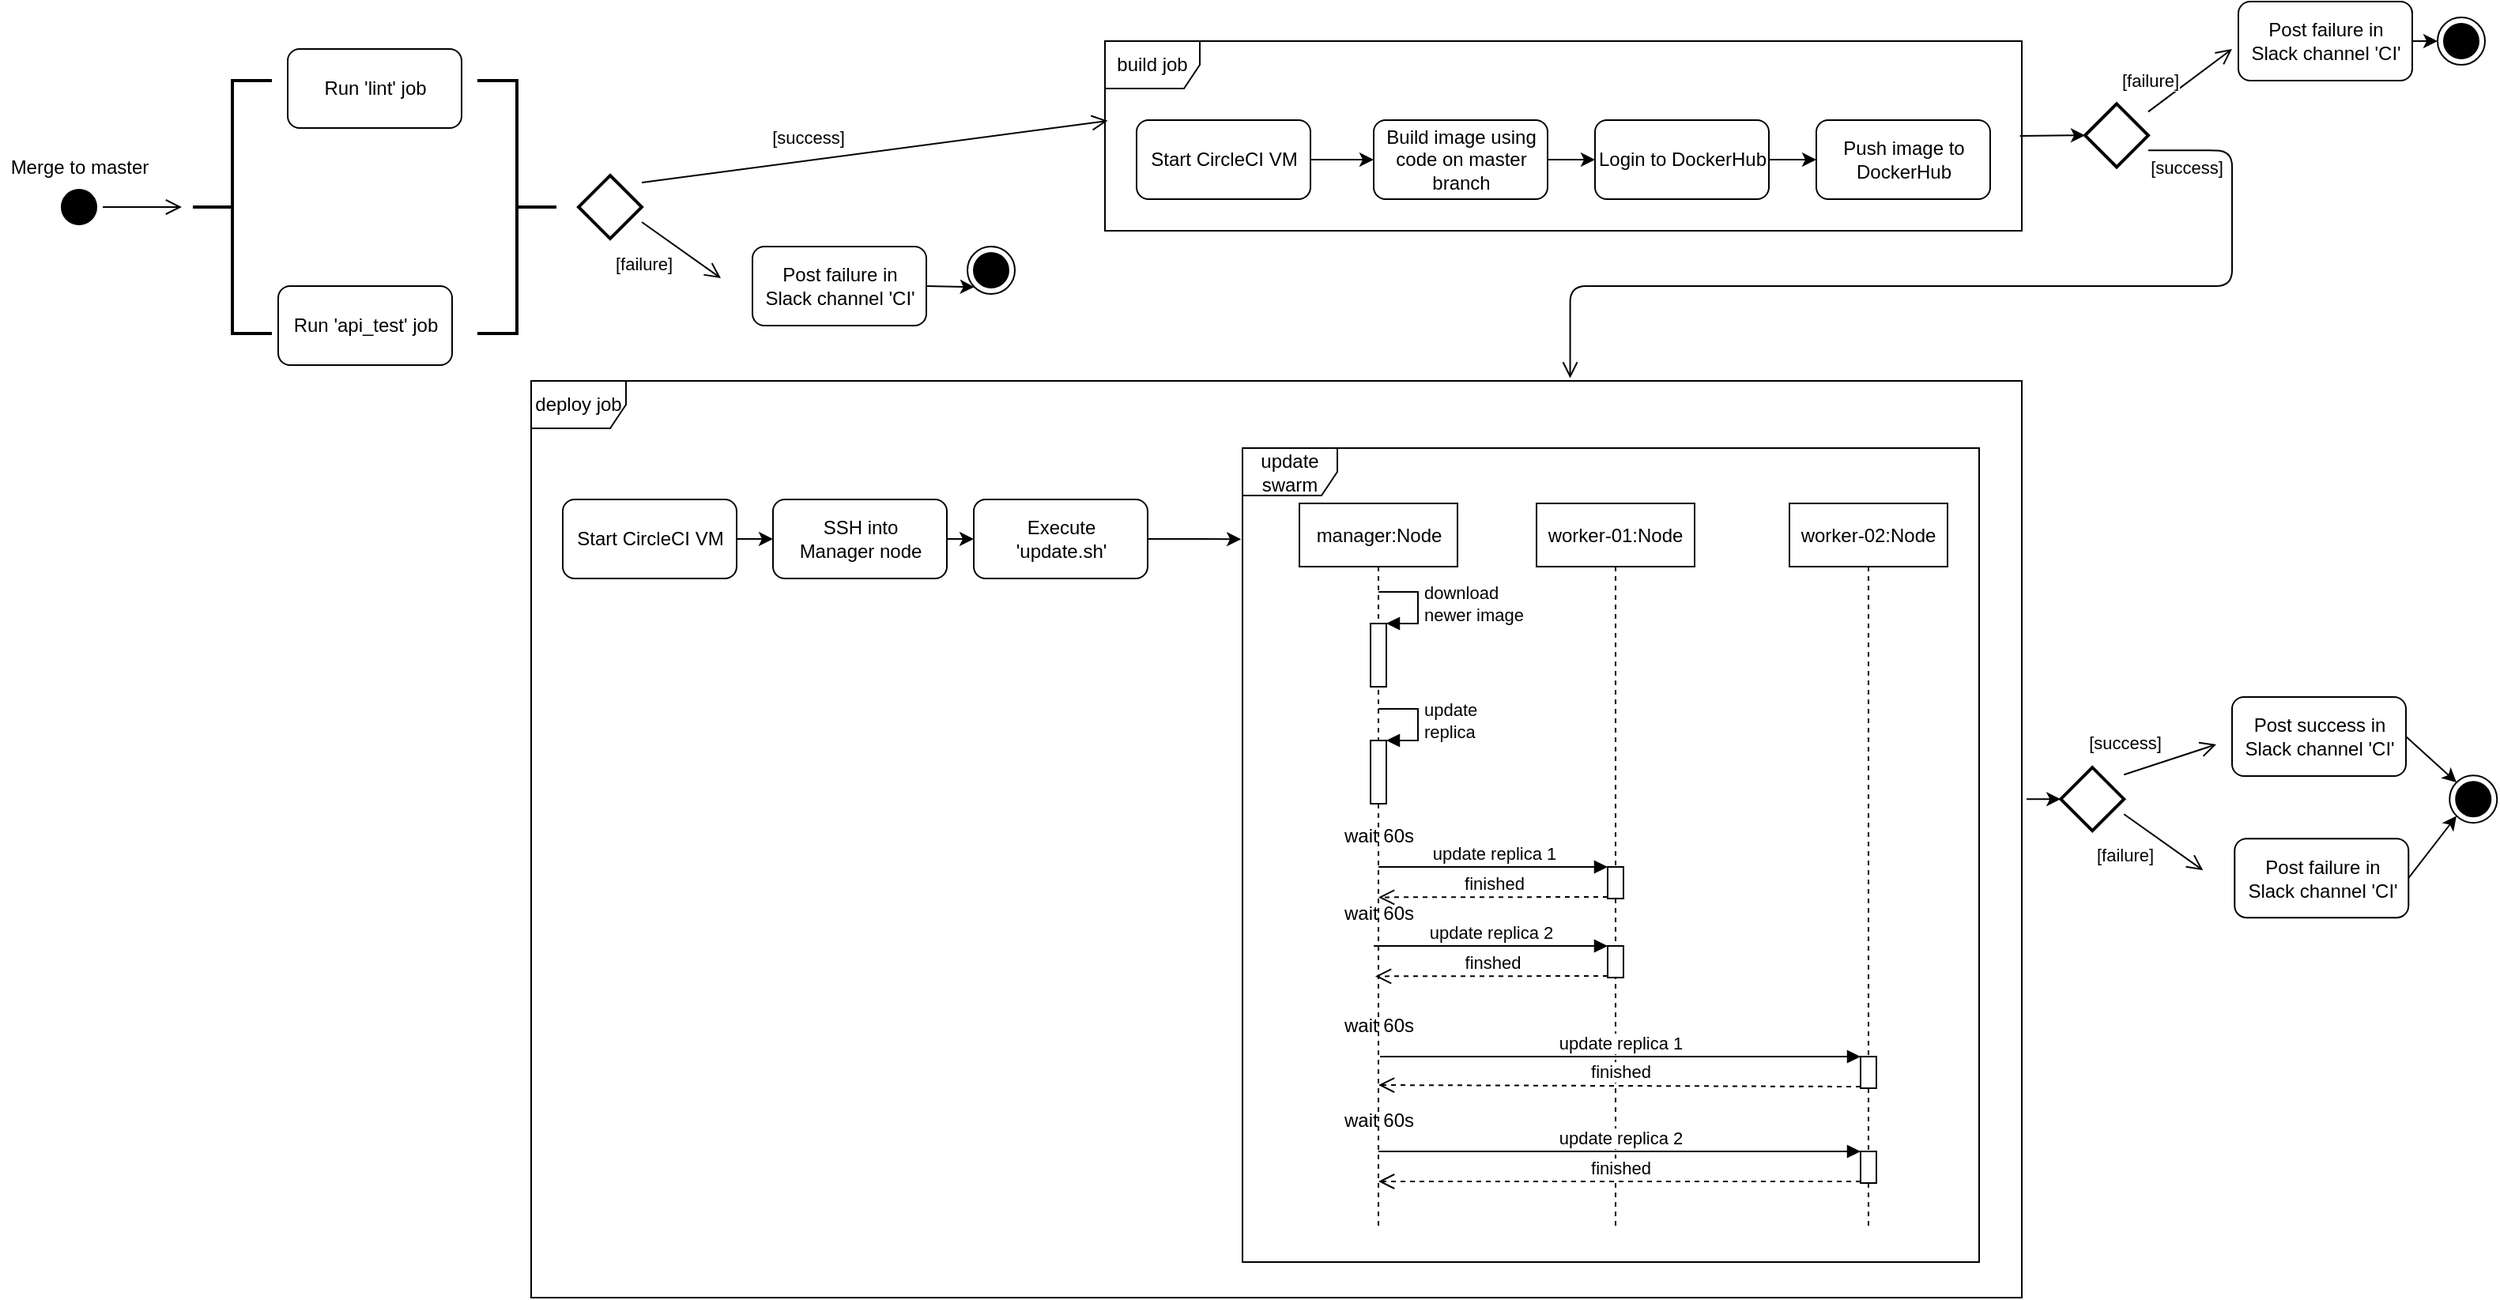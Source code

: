 <mxfile version="13.0.7" type="device" pages="2"><diagram id="B3cTvTOq9Dm_OTETmt68" name="Page-1"><mxGraphModel dx="1186" dy="692" grid="1" gridSize="10" guides="1" tooltips="1" connect="1" arrows="1" fold="1" page="1" pageScale="1" pageWidth="827" pageHeight="1169" math="0" shadow="0"><root><mxCell id="0"/><mxCell id="1" parent="0"/><mxCell id="4kdMccMzOKj1niFiQXbD-1" value="" style="ellipse;html=1;shape=startState;fillColor=#000000;strokeColor=#000000;" vertex="1" parent="1"><mxGeometry x="163" y="265" width="30" height="30" as="geometry"/></mxCell><mxCell id="4kdMccMzOKj1niFiQXbD-2" value="" style="edgeStyle=orthogonalEdgeStyle;html=1;verticalAlign=bottom;endArrow=open;endSize=8;strokeColor=#000000;" edge="1" parent="1" source="4kdMccMzOKj1niFiQXbD-1"><mxGeometry relative="1" as="geometry"><mxPoint x="243" y="280" as="targetPoint"/></mxGeometry></mxCell><mxCell id="4kdMccMzOKj1niFiQXbD-3" value="Merge to master" style="text;html=1;align=center;verticalAlign=middle;resizable=0;points=[];autosize=1;" vertex="1" parent="1"><mxGeometry x="128" y="245" width="100" height="20" as="geometry"/></mxCell><mxCell id="4kdMccMzOKj1niFiQXbD-4" value="" style="strokeWidth=2;html=1;shape=mxgraph.flowchart.annotation_2;align=left;labelPosition=right;pointerEvents=1;rounded=1;" vertex="1" parent="1"><mxGeometry x="250" y="200" width="50" height="160" as="geometry"/></mxCell><mxCell id="4kdMccMzOKj1niFiQXbD-5" value="Run 'lint' job" style="html=1;strokeColor=#000000;perimeterSpacing=0;rounded=1;" vertex="1" parent="1"><mxGeometry x="310" y="180" width="110" height="50" as="geometry"/></mxCell><mxCell id="4kdMccMzOKj1niFiQXbD-6" value="Run 'api_test' job" style="html=1;strokeColor=#000000;perimeterSpacing=0;rounded=1;" vertex="1" parent="1"><mxGeometry x="304" y="330" width="110" height="50" as="geometry"/></mxCell><mxCell id="4kdMccMzOKj1niFiQXbD-7" value="" style="strokeWidth=2;html=1;shape=mxgraph.flowchart.annotation_2;align=left;labelPosition=right;pointerEvents=1;rounded=1;rotation=-180;" vertex="1" parent="1"><mxGeometry x="430" y="200" width="50" height="160" as="geometry"/></mxCell><mxCell id="4kdMccMzOKj1niFiQXbD-8" value="" style="strokeWidth=2;html=1;shape=mxgraph.flowchart.decision;whiteSpace=wrap;rounded=1;" vertex="1" parent="1"><mxGeometry x="494" y="260" width="40" height="40" as="geometry"/></mxCell><mxCell id="4kdMccMzOKj1niFiQXbD-9" value="" style="html=1;verticalAlign=bottom;endArrow=open;endSize=8;strokeColor=#000000;" edge="1" parent="1"><mxGeometry relative="1" as="geometry"><mxPoint x="584" y="325" as="targetPoint"/><mxPoint x="534" y="289.5" as="sourcePoint"/></mxGeometry></mxCell><mxCell id="4kdMccMzOKj1niFiQXbD-10" value="[failure]" style="edgeLabel;html=1;align=center;verticalAlign=middle;resizable=0;points=[];" vertex="1" connectable="0" parent="4kdMccMzOKj1niFiQXbD-9"><mxGeometry x="-0.202" y="-2" relative="1" as="geometry"><mxPoint x="-18.41" y="9.98" as="offset"/></mxGeometry></mxCell><mxCell id="4kdMccMzOKj1niFiQXbD-11" value="" style="html=1;verticalAlign=bottom;endArrow=open;endSize=8;strokeColor=#000000;entryX=0.003;entryY=0.42;entryDx=0;entryDy=0;entryPerimeter=0;" edge="1" parent="1" target="4kdMccMzOKj1niFiQXbD-18"><mxGeometry relative="1" as="geometry"><mxPoint x="780" y="180" as="targetPoint"/><mxPoint x="534" y="264.5" as="sourcePoint"/></mxGeometry></mxCell><mxCell id="4kdMccMzOKj1niFiQXbD-12" value="[success]" style="edgeLabel;html=1;align=center;verticalAlign=middle;resizable=0;points=[];" vertex="1" connectable="0" parent="4kdMccMzOKj1niFiQXbD-11"><mxGeometry x="-0.105" y="-3" relative="1" as="geometry"><mxPoint x="-27.19" y="-14.31" as="offset"/></mxGeometry></mxCell><mxCell id="4kdMccMzOKj1niFiQXbD-15" style="edgeStyle=none;rounded=0;orthogonalLoop=1;jettySize=auto;html=1;exitX=1;exitY=0.5;exitDx=0;exitDy=0;entryX=0;entryY=1;entryDx=0;entryDy=0;startArrow=none;startFill=0;endArrow=classic;endFill=1;strokeColor=#000000;" edge="1" parent="1" source="4kdMccMzOKj1niFiQXbD-16" target="4kdMccMzOKj1niFiQXbD-17"><mxGeometry relative="1" as="geometry"/></mxCell><mxCell id="4kdMccMzOKj1niFiQXbD-16" value="Post failure in &lt;br&gt;Slack channel 'CI'" style="html=1;strokeColor=#000000;perimeterSpacing=0;rounded=1;" vertex="1" parent="1"><mxGeometry x="604" y="305" width="110" height="50" as="geometry"/></mxCell><mxCell id="4kdMccMzOKj1niFiQXbD-17" value="" style="ellipse;html=1;shape=endState;fillColor=#000000;strokeColor=#000000;rounded=1;" vertex="1" parent="1"><mxGeometry x="740" y="305" width="30" height="30" as="geometry"/></mxCell><mxCell id="4kdMccMzOKj1niFiQXbD-18" value="build job" style="shape=umlFrame;whiteSpace=wrap;html=1;" vertex="1" parent="1"><mxGeometry x="827" y="175" width="580" height="120" as="geometry"/></mxCell><mxCell id="4kdMccMzOKj1niFiQXbD-23" style="edgeStyle=orthogonalEdgeStyle;rounded=0;orthogonalLoop=1;jettySize=auto;html=1;exitX=1;exitY=0.5;exitDx=0;exitDy=0;entryX=0;entryY=0.5;entryDx=0;entryDy=0;" edge="1" parent="1" source="4kdMccMzOKj1niFiQXbD-19" target="4kdMccMzOKj1niFiQXbD-20"><mxGeometry relative="1" as="geometry"/></mxCell><mxCell id="4kdMccMzOKj1niFiQXbD-19" value="Start CircleCI VM" style="html=1;strokeColor=#000000;perimeterSpacing=0;rounded=1;" vertex="1" parent="1"><mxGeometry x="847" y="225" width="110" height="50" as="geometry"/></mxCell><mxCell id="4kdMccMzOKj1niFiQXbD-24" style="edgeStyle=orthogonalEdgeStyle;rounded=0;orthogonalLoop=1;jettySize=auto;html=1;exitX=1;exitY=0.5;exitDx=0;exitDy=0;entryX=0;entryY=0.5;entryDx=0;entryDy=0;" edge="1" parent="1" source="4kdMccMzOKj1niFiQXbD-20" target="4kdMccMzOKj1niFiQXbD-21"><mxGeometry relative="1" as="geometry"/></mxCell><mxCell id="4kdMccMzOKj1niFiQXbD-20" value="Build image using&lt;br&gt;code on master&lt;br&gt;branch" style="html=1;strokeColor=#000000;perimeterSpacing=0;rounded=1;" vertex="1" parent="1"><mxGeometry x="997" y="225" width="110" height="50" as="geometry"/></mxCell><mxCell id="4kdMccMzOKj1niFiQXbD-25" style="edgeStyle=orthogonalEdgeStyle;rounded=0;orthogonalLoop=1;jettySize=auto;html=1;exitX=1;exitY=0.5;exitDx=0;exitDy=0;entryX=0;entryY=0.5;entryDx=0;entryDy=0;" edge="1" parent="1" source="4kdMccMzOKj1niFiQXbD-21" target="4kdMccMzOKj1niFiQXbD-22"><mxGeometry relative="1" as="geometry"/></mxCell><mxCell id="4kdMccMzOKj1niFiQXbD-21" value="Login to DockerHub" style="html=1;strokeColor=#000000;perimeterSpacing=0;rounded=1;" vertex="1" parent="1"><mxGeometry x="1137" y="225" width="110" height="50" as="geometry"/></mxCell><mxCell id="4kdMccMzOKj1niFiQXbD-22" value="Push image to&lt;br&gt;DockerHub" style="html=1;strokeColor=#000000;perimeterSpacing=0;rounded=1;" vertex="1" parent="1"><mxGeometry x="1277" y="225" width="110" height="50" as="geometry"/></mxCell><mxCell id="4kdMccMzOKj1niFiQXbD-26" value="deploy job" style="shape=umlFrame;whiteSpace=wrap;html=1;" vertex="1" parent="1"><mxGeometry x="464" y="390" width="943" height="580" as="geometry"/></mxCell><mxCell id="VesPcZpZ5DXaUuCXBVrn-6" style="edgeStyle=orthogonalEdgeStyle;rounded=0;orthogonalLoop=1;jettySize=auto;html=1;exitX=1;exitY=0.5;exitDx=0;exitDy=0;entryX=0;entryY=0.5;entryDx=0;entryDy=0;endArrow=classic;endFill=1;" edge="1" parent="1" source="4kdMccMzOKj1niFiQXbD-27" target="4kdMccMzOKj1niFiQXbD-28"><mxGeometry relative="1" as="geometry"/></mxCell><mxCell id="4kdMccMzOKj1niFiQXbD-27" value="Start CircleCI VM" style="html=1;strokeColor=#000000;perimeterSpacing=0;rounded=1;" vertex="1" parent="1"><mxGeometry x="484" y="465" width="110" height="50" as="geometry"/></mxCell><mxCell id="VesPcZpZ5DXaUuCXBVrn-7" style="edgeStyle=orthogonalEdgeStyle;rounded=0;orthogonalLoop=1;jettySize=auto;html=1;exitX=1;exitY=0.5;exitDx=0;exitDy=0;entryX=0;entryY=0.5;entryDx=0;entryDy=0;endArrow=classic;endFill=1;" edge="1" parent="1" source="4kdMccMzOKj1niFiQXbD-28" target="4kdMccMzOKj1niFiQXbD-29"><mxGeometry relative="1" as="geometry"/></mxCell><mxCell id="4kdMccMzOKj1niFiQXbD-28" value="SSH into&lt;br&gt;Manager node" style="html=1;strokeColor=#000000;perimeterSpacing=0;rounded=1;" vertex="1" parent="1"><mxGeometry x="617" y="465" width="110" height="50" as="geometry"/></mxCell><mxCell id="VesPcZpZ5DXaUuCXBVrn-8" style="edgeStyle=orthogonalEdgeStyle;rounded=0;orthogonalLoop=1;jettySize=auto;html=1;exitX=1;exitY=0.5;exitDx=0;exitDy=0;entryX=-0.002;entryY=0.112;entryDx=0;entryDy=0;entryPerimeter=0;endArrow=classic;endFill=1;" edge="1" parent="1" source="4kdMccMzOKj1niFiQXbD-29" target="VesPcZpZ5DXaUuCXBVrn-5"><mxGeometry relative="1" as="geometry"/></mxCell><mxCell id="4kdMccMzOKj1niFiQXbD-29" value="Execute&lt;br&gt;'update.sh'" style="html=1;strokeColor=#000000;perimeterSpacing=0;rounded=1;" vertex="1" parent="1"><mxGeometry x="744" y="465" width="110" height="50" as="geometry"/></mxCell><mxCell id="4kdMccMzOKj1niFiQXbD-30" value="manager:Node" style="html=1;points=[];perimeter=orthogonalPerimeter;shape=umlLifeline;participant=label;fontFamily=Helvetica;fontSize=12;fontColor=#000000;align=center;strokeColor=#000000;fillColor=#ffffff;recursiveResize=0;container=1;collapsible=0;" vertex="1" parent="1"><mxGeometry x="950" y="467.5" width="100" height="400" as="geometry"/></mxCell><mxCell id="4kdMccMzOKj1niFiQXbD-35" value="" style="html=1;points=[];perimeter=orthogonalPerimeter;" vertex="1" parent="4kdMccMzOKj1niFiQXbD-30"><mxGeometry x="45" y="76" width="10" height="40" as="geometry"/></mxCell><mxCell id="4kdMccMzOKj1niFiQXbD-36" value="download&lt;br&gt;newer image" style="edgeStyle=orthogonalEdgeStyle;html=1;align=left;spacingLeft=2;endArrow=block;rounded=0;entryX=1;entryY=0;" edge="1" target="4kdMccMzOKj1niFiQXbD-35" parent="4kdMccMzOKj1niFiQXbD-30"><mxGeometry relative="1" as="geometry"><mxPoint x="50" y="56" as="sourcePoint"/><Array as="points"><mxPoint x="75" y="56"/></Array></mxGeometry></mxCell><mxCell id="4kdMccMzOKj1niFiQXbD-37" value="" style="html=1;points=[];perimeter=orthogonalPerimeter;" vertex="1" parent="4kdMccMzOKj1niFiQXbD-30"><mxGeometry x="45" y="150" width="10" height="40" as="geometry"/></mxCell><mxCell id="4kdMccMzOKj1niFiQXbD-38" value="update &lt;br&gt;replica" style="edgeStyle=orthogonalEdgeStyle;html=1;align=left;spacingLeft=2;endArrow=block;rounded=0;entryX=1;entryY=0;" edge="1" target="4kdMccMzOKj1niFiQXbD-37" parent="4kdMccMzOKj1niFiQXbD-30"><mxGeometry relative="1" as="geometry"><mxPoint x="50" y="130" as="sourcePoint"/><Array as="points"><mxPoint x="75" y="130"/></Array></mxGeometry></mxCell><mxCell id="4kdMccMzOKj1niFiQXbD-39" value="wait 60s" style="text;html=1;align=center;verticalAlign=middle;resizable=0;points=[];autosize=1;" vertex="1" parent="4kdMccMzOKj1niFiQXbD-30"><mxGeometry x="20" y="200" width="60" height="20" as="geometry"/></mxCell><mxCell id="4kdMccMzOKj1niFiQXbD-31" value="worker-01:Node" style="shape=umlLifeline;perimeter=lifelinePerimeter;whiteSpace=wrap;html=1;container=1;collapsible=0;recursiveResize=0;outlineConnect=0;" vertex="1" parent="1"><mxGeometry x="1100" y="467.5" width="100" height="460" as="geometry"/></mxCell><mxCell id="4kdMccMzOKj1niFiQXbD-47" value="" style="html=1;points=[];perimeter=orthogonalPerimeter;" vertex="1" parent="4kdMccMzOKj1niFiQXbD-31"><mxGeometry x="45" y="230" width="10" height="20" as="geometry"/></mxCell><mxCell id="4kdMccMzOKj1niFiQXbD-62" value="" style="html=1;points=[];perimeter=orthogonalPerimeter;" vertex="1" parent="4kdMccMzOKj1niFiQXbD-31"><mxGeometry x="45" y="280" width="10" height="20" as="geometry"/></mxCell><mxCell id="4kdMccMzOKj1niFiQXbD-32" value="worker-02:Node" style="shape=umlLifeline;perimeter=lifelinePerimeter;whiteSpace=wrap;html=1;container=1;collapsible=0;recursiveResize=0;outlineConnect=0;" vertex="1" parent="1"><mxGeometry x="1260" y="467.5" width="100" height="460" as="geometry"/></mxCell><mxCell id="4kdMccMzOKj1niFiQXbD-66" value="" style="html=1;points=[];perimeter=orthogonalPerimeter;" vertex="1" parent="4kdMccMzOKj1niFiQXbD-32"><mxGeometry x="45" y="350" width="10" height="20" as="geometry"/></mxCell><mxCell id="VesPcZpZ5DXaUuCXBVrn-2" value="" style="html=1;points=[];perimeter=orthogonalPerimeter;" vertex="1" parent="4kdMccMzOKj1niFiQXbD-32"><mxGeometry x="45" y="410" width="10" height="20" as="geometry"/></mxCell><mxCell id="VesPcZpZ5DXaUuCXBVrn-3" value="update replica 2" style="html=1;verticalAlign=bottom;endArrow=block;entryX=0;entryY=0;" edge="1" target="VesPcZpZ5DXaUuCXBVrn-2" parent="4kdMccMzOKj1niFiQXbD-32"><mxGeometry relative="1" as="geometry"><mxPoint x="-260" y="410" as="sourcePoint"/></mxGeometry></mxCell><mxCell id="VesPcZpZ5DXaUuCXBVrn-4" value="finished" style="html=1;verticalAlign=bottom;endArrow=open;dashed=1;endSize=8;exitX=0;exitY=0.95;" edge="1" source="VesPcZpZ5DXaUuCXBVrn-2" parent="4kdMccMzOKj1niFiQXbD-32"><mxGeometry relative="1" as="geometry"><mxPoint x="-260" y="429" as="targetPoint"/></mxGeometry></mxCell><mxCell id="4kdMccMzOKj1niFiQXbD-48" value="update replica 1" style="html=1;verticalAlign=bottom;endArrow=block;entryX=0;entryY=0;exitX=0.5;exitY=0.575;exitDx=0;exitDy=0;exitPerimeter=0;" edge="1" target="4kdMccMzOKj1niFiQXbD-47" parent="1" source="4kdMccMzOKj1niFiQXbD-30"><mxGeometry relative="1" as="geometry"><mxPoint x="1075" y="697.5" as="sourcePoint"/></mxGeometry></mxCell><mxCell id="4kdMccMzOKj1niFiQXbD-49" value="finished" style="html=1;verticalAlign=bottom;endArrow=open;dashed=1;endSize=8;exitX=0;exitY=0.95;entryX=0.5;entryY=0.623;entryDx=0;entryDy=0;entryPerimeter=0;" edge="1" source="4kdMccMzOKj1niFiQXbD-47" parent="1" target="4kdMccMzOKj1niFiQXbD-30"><mxGeometry relative="1" as="geometry"><mxPoint x="1075" y="773.5" as="targetPoint"/></mxGeometry></mxCell><mxCell id="4kdMccMzOKj1niFiQXbD-50" value="wait 60s" style="text;html=1;align=center;verticalAlign=middle;resizable=0;points=[];autosize=1;" vertex="1" parent="1"><mxGeometry x="970" y="716.5" width="60" height="20" as="geometry"/></mxCell><mxCell id="4kdMccMzOKj1niFiQXbD-64" value="finshed" style="html=1;verticalAlign=bottom;endArrow=open;dashed=1;endSize=8;exitX=0;exitY=0.95;entryX=0.48;entryY=0.748;entryDx=0;entryDy=0;entryPerimeter=0;" edge="1" source="4kdMccMzOKj1niFiQXbD-62" parent="1" target="4kdMccMzOKj1niFiQXbD-30"><mxGeometry relative="1" as="geometry"><mxPoint x="1075" y="823.5" as="targetPoint"/></mxGeometry></mxCell><mxCell id="4kdMccMzOKj1niFiQXbD-63" value="update replica 2" style="html=1;verticalAlign=bottom;endArrow=block;entryX=0;entryY=0;" edge="1" target="4kdMccMzOKj1niFiQXbD-62" parent="1"><mxGeometry relative="1" as="geometry"><mxPoint x="997" y="747.5" as="sourcePoint"/></mxGeometry></mxCell><mxCell id="4kdMccMzOKj1niFiQXbD-65" value="wait 60s" style="text;html=1;align=center;verticalAlign=middle;resizable=0;points=[];autosize=1;" vertex="1" parent="1"><mxGeometry x="970" y="787.5" width="60" height="20" as="geometry"/></mxCell><mxCell id="4kdMccMzOKj1niFiQXbD-68" value="finished" style="html=1;verticalAlign=bottom;endArrow=open;dashed=1;endSize=8;exitX=0;exitY=0.95;entryX=0.5;entryY=0.92;entryDx=0;entryDy=0;entryPerimeter=0;" edge="1" source="4kdMccMzOKj1niFiQXbD-66" parent="1" target="4kdMccMzOKj1niFiQXbD-30"><mxGeometry relative="1" as="geometry"><mxPoint x="1235" y="893.5" as="targetPoint"/></mxGeometry></mxCell><mxCell id="4kdMccMzOKj1niFiQXbD-67" value="update replica 1" style="html=1;verticalAlign=bottom;endArrow=block;entryX=0;entryY=0;exitX=0.51;exitY=0.875;exitDx=0;exitDy=0;exitPerimeter=0;" edge="1" target="4kdMccMzOKj1niFiQXbD-66" parent="1" source="4kdMccMzOKj1niFiQXbD-30"><mxGeometry relative="1" as="geometry"><mxPoint x="1235" y="817.5" as="sourcePoint"/></mxGeometry></mxCell><mxCell id="4kdMccMzOKj1niFiQXbD-69" value="" style="endArrow=none;endSize=12;dashed=1;html=1;endFill=0;" edge="1" parent="1"><mxGeometry width="160" relative="1" as="geometry"><mxPoint x="1000" y="867.5" as="sourcePoint"/><mxPoint x="1000" y="927.5" as="targetPoint"/></mxGeometry></mxCell><mxCell id="VesPcZpZ5DXaUuCXBVrn-1" value="wait 60s" style="text;html=1;align=center;verticalAlign=middle;resizable=0;points=[];autosize=1;" vertex="1" parent="1"><mxGeometry x="970" y="847.5" width="60" height="20" as="geometry"/></mxCell><mxCell id="VesPcZpZ5DXaUuCXBVrn-5" value="update swarm" style="shape=umlFrame;whiteSpace=wrap;html=1;" vertex="1" parent="1"><mxGeometry x="914" y="432.5" width="466" height="515" as="geometry"/></mxCell><mxCell id="VesPcZpZ5DXaUuCXBVrn-16" style="edgeStyle=orthogonalEdgeStyle;rounded=0;orthogonalLoop=1;jettySize=auto;html=1;exitX=0;exitY=0.5;exitDx=0;exitDy=0;exitPerimeter=0;entryX=0.998;entryY=0.5;entryDx=0;entryDy=0;entryPerimeter=0;endArrow=none;endFill=0;startArrow=classic;startFill=1;" edge="1" parent="1" source="VesPcZpZ5DXaUuCXBVrn-9" target="4kdMccMzOKj1niFiQXbD-18"><mxGeometry relative="1" as="geometry"/></mxCell><mxCell id="VesPcZpZ5DXaUuCXBVrn-9" value="" style="strokeWidth=2;html=1;shape=mxgraph.flowchart.decision;whiteSpace=wrap;rounded=1;" vertex="1" parent="1"><mxGeometry x="1447" y="214.66" width="40" height="40" as="geometry"/></mxCell><mxCell id="VesPcZpZ5DXaUuCXBVrn-10" value="" style="html=1;verticalAlign=bottom;endArrow=open;endSize=8;strokeColor=#000000;entryX=0.697;entryY=-0.003;entryDx=0;entryDy=0;entryPerimeter=0;edgeStyle=orthogonalEdgeStyle;" edge="1" parent="1" target="4kdMccMzOKj1niFiQXbD-26"><mxGeometry relative="1" as="geometry"><mxPoint x="1537" y="279.66" as="targetPoint"/><mxPoint x="1487" y="244.16" as="sourcePoint"/><Array as="points"><mxPoint x="1540" y="244"/><mxPoint x="1540" y="330"/><mxPoint x="1121" y="330"/></Array></mxGeometry></mxCell><mxCell id="VesPcZpZ5DXaUuCXBVrn-11" value="[success]" style="edgeLabel;html=1;align=center;verticalAlign=middle;resizable=0;points=[];" vertex="1" connectable="0" parent="VesPcZpZ5DXaUuCXBVrn-10"><mxGeometry x="-0.202" y="-2" relative="1" as="geometry"><mxPoint x="77.2" y="-73.34" as="offset"/></mxGeometry></mxCell><mxCell id="VesPcZpZ5DXaUuCXBVrn-19" style="edgeStyle=orthogonalEdgeStyle;rounded=0;orthogonalLoop=1;jettySize=auto;html=1;exitX=1;exitY=0.5;exitDx=0;exitDy=0;entryX=0;entryY=0.5;entryDx=0;entryDy=0;startArrow=none;startFill=0;endArrow=classic;endFill=1;" edge="1" parent="1" source="VesPcZpZ5DXaUuCXBVrn-14" target="VesPcZpZ5DXaUuCXBVrn-15"><mxGeometry relative="1" as="geometry"/></mxCell><mxCell id="VesPcZpZ5DXaUuCXBVrn-14" value="Post failure in &lt;br&gt;Slack channel 'CI'" style="html=1;strokeColor=#000000;perimeterSpacing=0;rounded=1;" vertex="1" parent="1"><mxGeometry x="1544" y="150.0" width="110" height="50" as="geometry"/></mxCell><mxCell id="VesPcZpZ5DXaUuCXBVrn-15" value="" style="ellipse;html=1;shape=endState;fillColor=#000000;strokeColor=#000000;rounded=1;" vertex="1" parent="1"><mxGeometry x="1670" y="160.0" width="30" height="30" as="geometry"/></mxCell><mxCell id="VesPcZpZ5DXaUuCXBVrn-17" value="" style="html=1;verticalAlign=bottom;endArrow=open;endSize=8;strokeColor=#000000;" edge="1" parent="1" source="VesPcZpZ5DXaUuCXBVrn-9"><mxGeometry relative="1" as="geometry"><mxPoint x="1540" y="180" as="targetPoint"/><mxPoint x="1497" y="254.16" as="sourcePoint"/></mxGeometry></mxCell><mxCell id="VesPcZpZ5DXaUuCXBVrn-18" value="[failure]" style="edgeLabel;html=1;align=center;verticalAlign=middle;resizable=0;points=[];" vertex="1" connectable="0" parent="VesPcZpZ5DXaUuCXBVrn-17"><mxGeometry x="-0.202" y="-2" relative="1" as="geometry"><mxPoint x="-22.01" y="-5.7" as="offset"/></mxGeometry></mxCell><mxCell id="VesPcZpZ5DXaUuCXBVrn-28" style="edgeStyle=orthogonalEdgeStyle;rounded=0;orthogonalLoop=1;jettySize=auto;html=1;exitX=0;exitY=0.5;exitDx=0;exitDy=0;exitPerimeter=0;startArrow=classic;startFill=1;endArrow=none;endFill=0;" edge="1" parent="1" source="VesPcZpZ5DXaUuCXBVrn-20"><mxGeometry relative="1" as="geometry"><mxPoint x="1410" y="655" as="targetPoint"/></mxGeometry></mxCell><mxCell id="VesPcZpZ5DXaUuCXBVrn-20" value="" style="strokeWidth=2;html=1;shape=mxgraph.flowchart.decision;whiteSpace=wrap;rounded=1;" vertex="1" parent="1"><mxGeometry x="1431.63" y="634.6" width="40" height="40" as="geometry"/></mxCell><mxCell id="VesPcZpZ5DXaUuCXBVrn-21" value="" style="html=1;verticalAlign=bottom;endArrow=open;endSize=8;strokeColor=#000000;" edge="1" parent="1"><mxGeometry relative="1" as="geometry"><mxPoint x="1521.63" y="699.6" as="targetPoint"/><mxPoint x="1471.63" y="664.1" as="sourcePoint"/></mxGeometry></mxCell><mxCell id="VesPcZpZ5DXaUuCXBVrn-22" value="[failure]" style="edgeLabel;html=1;align=center;verticalAlign=middle;resizable=0;points=[];" vertex="1" connectable="0" parent="VesPcZpZ5DXaUuCXBVrn-21"><mxGeometry x="-0.202" y="-2" relative="1" as="geometry"><mxPoint x="-18.41" y="9.98" as="offset"/></mxGeometry></mxCell><mxCell id="VesPcZpZ5DXaUuCXBVrn-23" value="" style="html=1;verticalAlign=bottom;endArrow=open;endSize=8;strokeColor=#000000;" edge="1" parent="1"><mxGeometry relative="1" as="geometry"><mxPoint x="1530" y="620" as="targetPoint"/><mxPoint x="1471.63" y="639.1" as="sourcePoint"/></mxGeometry></mxCell><mxCell id="VesPcZpZ5DXaUuCXBVrn-24" value="[success]" style="edgeLabel;html=1;align=center;verticalAlign=middle;resizable=0;points=[];" vertex="1" connectable="0" parent="VesPcZpZ5DXaUuCXBVrn-23"><mxGeometry x="-0.105" y="-3" relative="1" as="geometry"><mxPoint x="-27.19" y="-14.31" as="offset"/></mxGeometry></mxCell><mxCell id="VesPcZpZ5DXaUuCXBVrn-25" style="edgeStyle=none;rounded=0;orthogonalLoop=1;jettySize=auto;html=1;exitX=1;exitY=0.5;exitDx=0;exitDy=0;entryX=0;entryY=1;entryDx=0;entryDy=0;startArrow=none;startFill=0;endArrow=classic;endFill=1;strokeColor=#000000;" edge="1" parent="1" source="VesPcZpZ5DXaUuCXBVrn-26" target="VesPcZpZ5DXaUuCXBVrn-27"><mxGeometry relative="1" as="geometry"/></mxCell><mxCell id="VesPcZpZ5DXaUuCXBVrn-26" value="Post failure in &lt;br&gt;Slack channel 'CI'" style="html=1;strokeColor=#000000;perimeterSpacing=0;rounded=1;" vertex="1" parent="1"><mxGeometry x="1541.63" y="679.6" width="110" height="50" as="geometry"/></mxCell><mxCell id="VesPcZpZ5DXaUuCXBVrn-27" value="" style="ellipse;html=1;shape=endState;fillColor=#000000;strokeColor=#000000;rounded=1;" vertex="1" parent="1"><mxGeometry x="1677.63" y="639.6" width="30" height="30" as="geometry"/></mxCell><mxCell id="VesPcZpZ5DXaUuCXBVrn-30" style="rounded=0;orthogonalLoop=1;jettySize=auto;html=1;exitX=1;exitY=0.5;exitDx=0;exitDy=0;entryX=0;entryY=0;entryDx=0;entryDy=0;startArrow=none;startFill=0;endArrow=classic;endFill=1;" edge="1" parent="1" source="VesPcZpZ5DXaUuCXBVrn-29" target="VesPcZpZ5DXaUuCXBVrn-27"><mxGeometry relative="1" as="geometry"/></mxCell><mxCell id="VesPcZpZ5DXaUuCXBVrn-29" value="Post success in &lt;br&gt;Slack channel 'CI'" style="html=1;strokeColor=#000000;perimeterSpacing=0;rounded=1;" vertex="1" parent="1"><mxGeometry x="1540" y="590" width="110" height="50" as="geometry"/></mxCell></root></mxGraphModel></diagram><diagram id="q-5qiL-AOS8N9TBEqnf-" name="Page-2"><mxGraphModel dx="1186" dy="692" grid="1" gridSize="10" guides="1" tooltips="1" connect="1" arrows="1" fold="1" page="1" pageScale="1" pageWidth="827" pageHeight="1169" math="0" shadow="0"><root><mxCell id="ceqXYGJG8k-IIryB3-Y7-0"/><mxCell id="ceqXYGJG8k-IIryB3-Y7-1" parent="ceqXYGJG8k-IIryB3-Y7-0"/></root></mxGraphModel></diagram></mxfile>